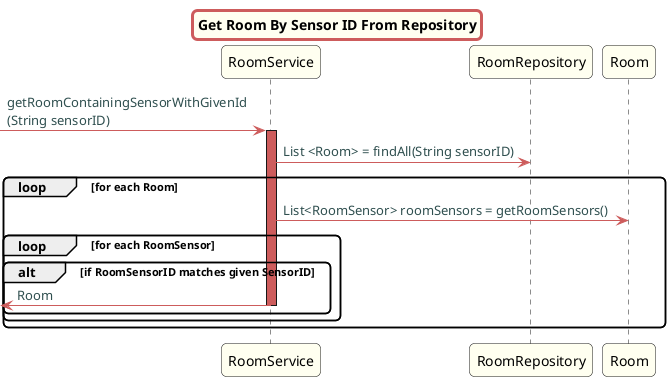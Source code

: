 @startuml

skinparam titleBorderRoundCorner 10
skinparam titleBorderThickness 3
skinparam titleBorderColor indianred
skinparam titleBackgroundColor ivory
skinparam FontName quicksand

skinparam actor {
  BorderColor indianred
  }

skinparam sequence {
  LifeLineBackgroundColor indianred
  ParticipantBackgroundColor ivory
}

skinparam roundcorner 10

skinparam component {
  arrowThickness 1
  ArrowFontName Verdana
  ArrowColor indianred
  ArrowFontColor darkslategrey
}

title Get Room By Sensor ID From Repository
-> RoomService: getRoomContainingSensorWithGivenId\n(String sensorID)
activate RoomService
RoomService -> RoomRepository: List <Room> = findAll(String sensorID)
loop for each Room
RoomService -> Room: List<RoomSensor> roomSensors = getRoomSensors()
loop for each RoomSensor
alt if RoomSensorID matches given SensorID
<- RoomService: Room
deactivate RoomService
end
end
end



@enduml

